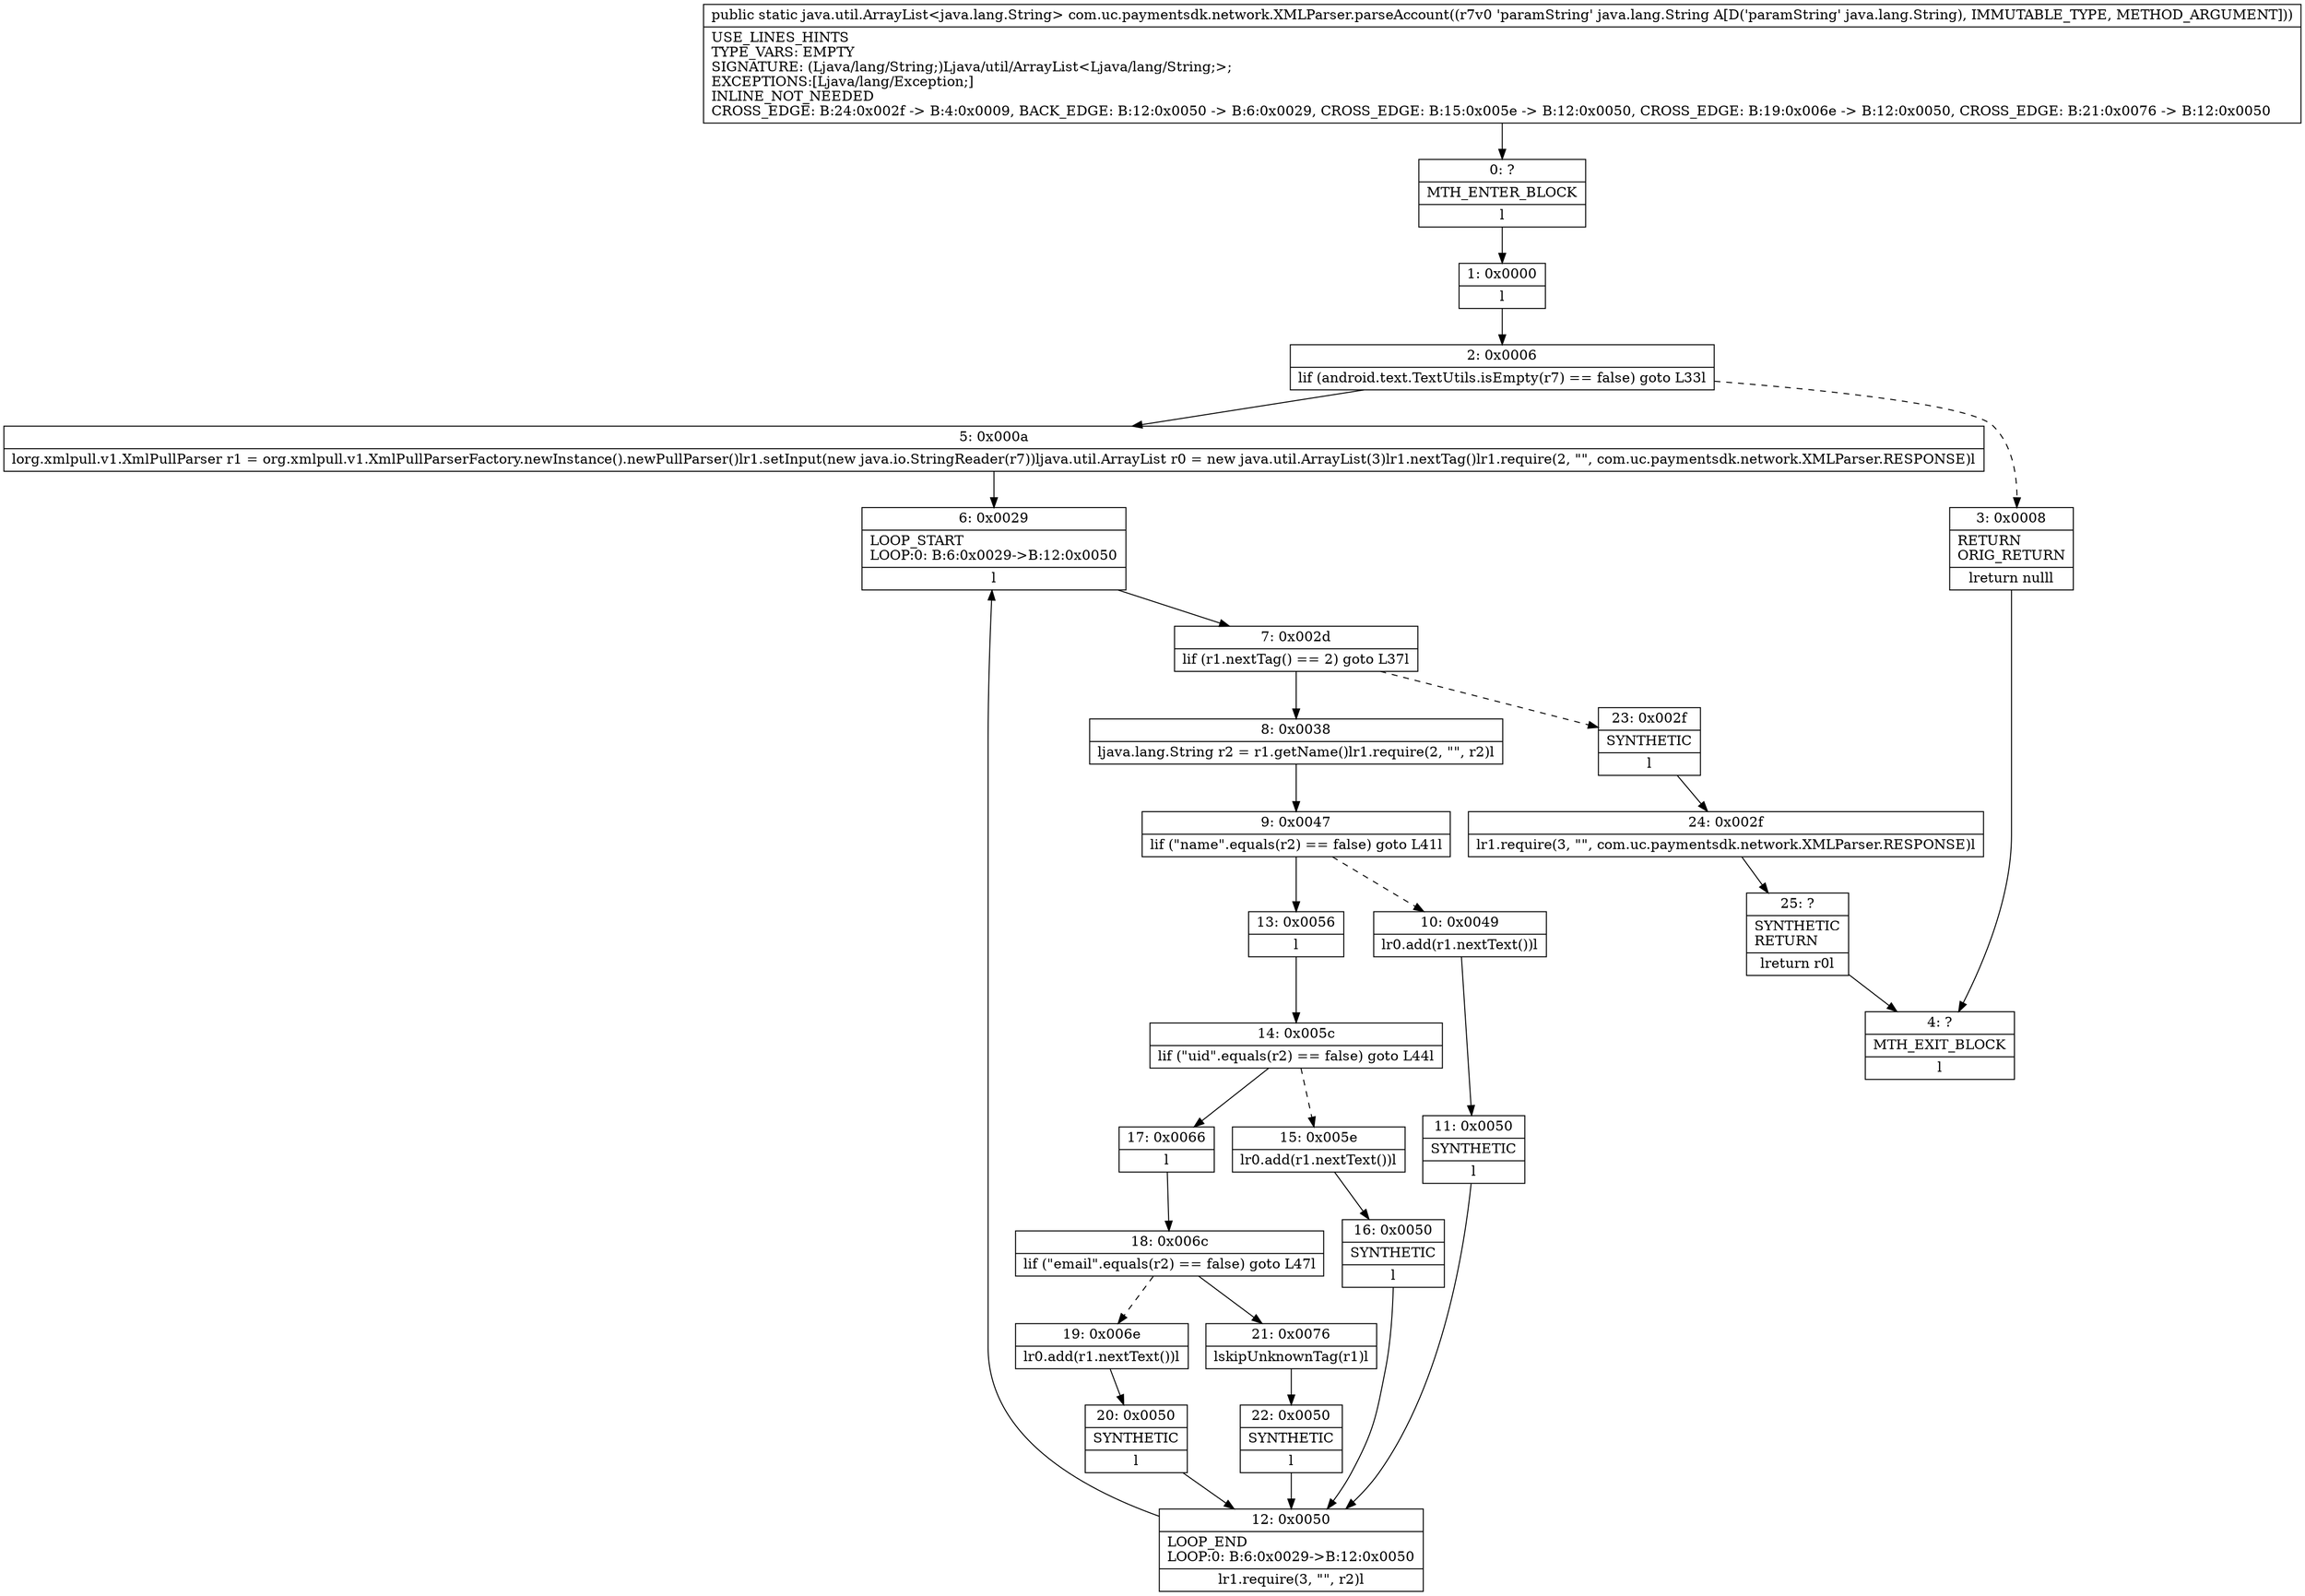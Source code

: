 digraph "CFG forcom.uc.paymentsdk.network.XMLParser.parseAccount(Ljava\/lang\/String;)Ljava\/util\/ArrayList;" {
Node_0 [shape=record,label="{0\:\ ?|MTH_ENTER_BLOCK\l|l}"];
Node_1 [shape=record,label="{1\:\ 0x0000|l}"];
Node_2 [shape=record,label="{2\:\ 0x0006|lif (android.text.TextUtils.isEmpty(r7) == false) goto L33l}"];
Node_3 [shape=record,label="{3\:\ 0x0008|RETURN\lORIG_RETURN\l|lreturn nulll}"];
Node_4 [shape=record,label="{4\:\ ?|MTH_EXIT_BLOCK\l|l}"];
Node_5 [shape=record,label="{5\:\ 0x000a|lorg.xmlpull.v1.XmlPullParser r1 = org.xmlpull.v1.XmlPullParserFactory.newInstance().newPullParser()lr1.setInput(new java.io.StringReader(r7))ljava.util.ArrayList r0 = new java.util.ArrayList(3)lr1.nextTag()lr1.require(2, \"\", com.uc.paymentsdk.network.XMLParser.RESPONSE)l}"];
Node_6 [shape=record,label="{6\:\ 0x0029|LOOP_START\lLOOP:0: B:6:0x0029\-\>B:12:0x0050\l|l}"];
Node_7 [shape=record,label="{7\:\ 0x002d|lif (r1.nextTag() == 2) goto L37l}"];
Node_8 [shape=record,label="{8\:\ 0x0038|ljava.lang.String r2 = r1.getName()lr1.require(2, \"\", r2)l}"];
Node_9 [shape=record,label="{9\:\ 0x0047|lif (\"name\".equals(r2) == false) goto L41l}"];
Node_10 [shape=record,label="{10\:\ 0x0049|lr0.add(r1.nextText())l}"];
Node_11 [shape=record,label="{11\:\ 0x0050|SYNTHETIC\l|l}"];
Node_12 [shape=record,label="{12\:\ 0x0050|LOOP_END\lLOOP:0: B:6:0x0029\-\>B:12:0x0050\l|lr1.require(3, \"\", r2)l}"];
Node_13 [shape=record,label="{13\:\ 0x0056|l}"];
Node_14 [shape=record,label="{14\:\ 0x005c|lif (\"uid\".equals(r2) == false) goto L44l}"];
Node_15 [shape=record,label="{15\:\ 0x005e|lr0.add(r1.nextText())l}"];
Node_16 [shape=record,label="{16\:\ 0x0050|SYNTHETIC\l|l}"];
Node_17 [shape=record,label="{17\:\ 0x0066|l}"];
Node_18 [shape=record,label="{18\:\ 0x006c|lif (\"email\".equals(r2) == false) goto L47l}"];
Node_19 [shape=record,label="{19\:\ 0x006e|lr0.add(r1.nextText())l}"];
Node_20 [shape=record,label="{20\:\ 0x0050|SYNTHETIC\l|l}"];
Node_21 [shape=record,label="{21\:\ 0x0076|lskipUnknownTag(r1)l}"];
Node_22 [shape=record,label="{22\:\ 0x0050|SYNTHETIC\l|l}"];
Node_23 [shape=record,label="{23\:\ 0x002f|SYNTHETIC\l|l}"];
Node_24 [shape=record,label="{24\:\ 0x002f|lr1.require(3, \"\", com.uc.paymentsdk.network.XMLParser.RESPONSE)l}"];
Node_25 [shape=record,label="{25\:\ ?|SYNTHETIC\lRETURN\l|lreturn r0l}"];
MethodNode[shape=record,label="{public static java.util.ArrayList\<java.lang.String\> com.uc.paymentsdk.network.XMLParser.parseAccount((r7v0 'paramString' java.lang.String A[D('paramString' java.lang.String), IMMUTABLE_TYPE, METHOD_ARGUMENT]))  | USE_LINES_HINTS\lTYPE_VARS: EMPTY\lSIGNATURE: (Ljava\/lang\/String;)Ljava\/util\/ArrayList\<Ljava\/lang\/String;\>;\lEXCEPTIONS:[Ljava\/lang\/Exception;]\lINLINE_NOT_NEEDED\lCROSS_EDGE: B:24:0x002f \-\> B:4:0x0009, BACK_EDGE: B:12:0x0050 \-\> B:6:0x0029, CROSS_EDGE: B:15:0x005e \-\> B:12:0x0050, CROSS_EDGE: B:19:0x006e \-\> B:12:0x0050, CROSS_EDGE: B:21:0x0076 \-\> B:12:0x0050\l}"];
MethodNode -> Node_0;
Node_0 -> Node_1;
Node_1 -> Node_2;
Node_2 -> Node_3[style=dashed];
Node_2 -> Node_5;
Node_3 -> Node_4;
Node_5 -> Node_6;
Node_6 -> Node_7;
Node_7 -> Node_8;
Node_7 -> Node_23[style=dashed];
Node_8 -> Node_9;
Node_9 -> Node_10[style=dashed];
Node_9 -> Node_13;
Node_10 -> Node_11;
Node_11 -> Node_12;
Node_12 -> Node_6;
Node_13 -> Node_14;
Node_14 -> Node_15[style=dashed];
Node_14 -> Node_17;
Node_15 -> Node_16;
Node_16 -> Node_12;
Node_17 -> Node_18;
Node_18 -> Node_19[style=dashed];
Node_18 -> Node_21;
Node_19 -> Node_20;
Node_20 -> Node_12;
Node_21 -> Node_22;
Node_22 -> Node_12;
Node_23 -> Node_24;
Node_24 -> Node_25;
Node_25 -> Node_4;
}

